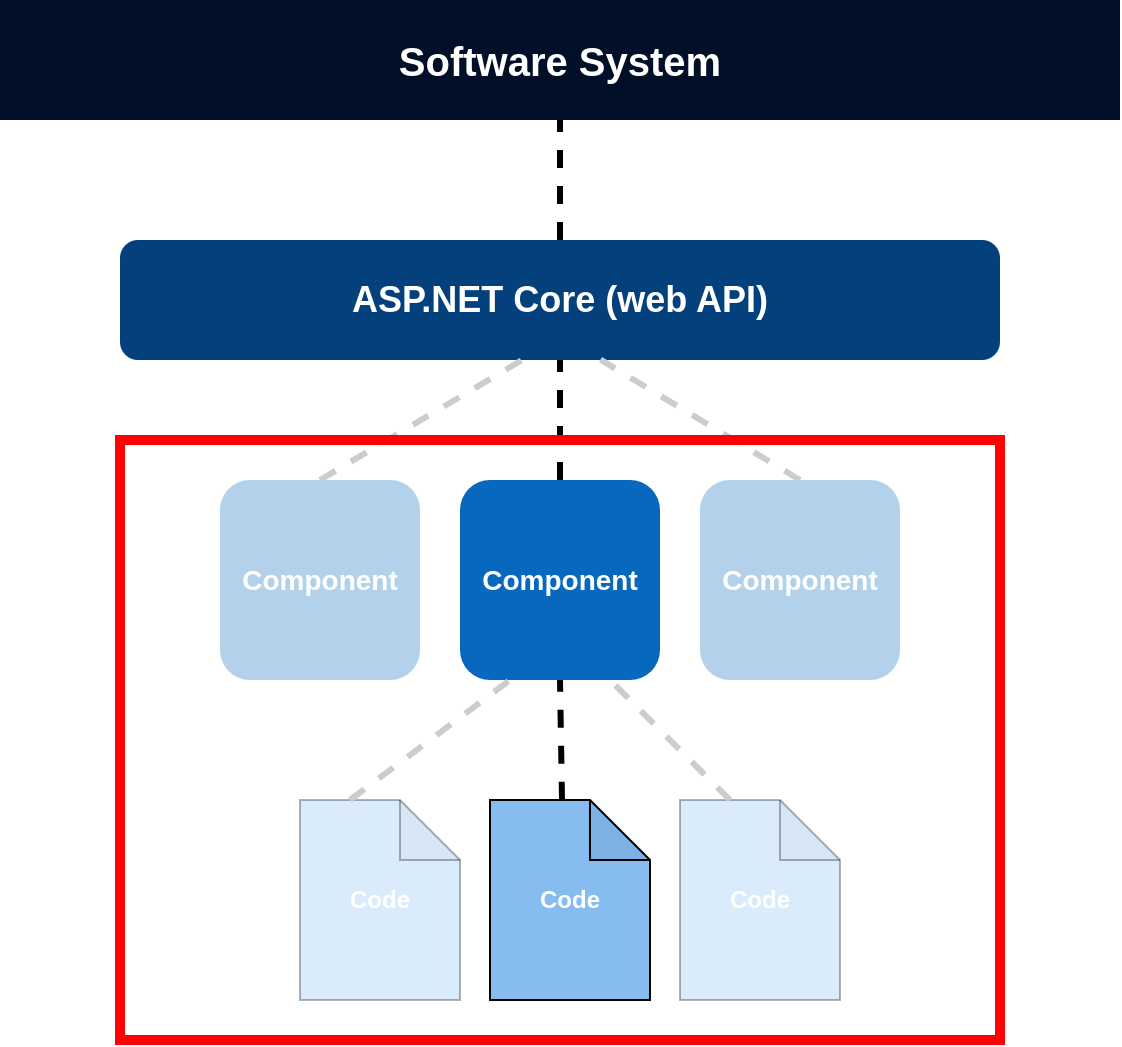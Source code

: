 <mxfile version="10.5.4" type="device"><diagram id="gWCJiBMQY-wNDP6Xdf_C" name="Page-1"><mxGraphModel dx="1139" dy="687" grid="1" gridSize="10" guides="1" tooltips="1" connect="1" arrows="1" fold="1" page="1" pageScale="1" pageWidth="850" pageHeight="1100" math="0" shadow="0"><root><mxCell id="0"/><mxCell id="1" parent="0"/><mxCell id="zuGb2djJwRKsbPwwvY7z-2" value="&lt;font style=&quot;font-size: 20px&quot;&gt;Software System&lt;/font&gt;" style="rounded=0;whiteSpace=wrap;html=1;fillColor=#011028;fontColor=#FFFFFF;fontStyle=1;strokeColor=none;" vertex="1" parent="1"><mxGeometry x="140" width="560" height="60" as="geometry"/></mxCell><mxCell id="zuGb2djJwRKsbPwwvY7z-14" value="" style="endArrow=none;dashed=1;html=1;fontColor=#FFFFFF;entryX=0.5;entryY=1;entryDx=0;entryDy=0;exitX=0.5;exitY=0;exitDx=0;exitDy=0;strokeWidth=3;" edge="1" parent="1" source="zuGb2djJwRKsbPwwvY7z-3" target="zuGb2djJwRKsbPwwvY7z-2"><mxGeometry width="50" height="50" relative="1" as="geometry"><mxPoint x="400" y="120" as="sourcePoint"/><mxPoint x="450" y="70" as="targetPoint"/></mxGeometry></mxCell><mxCell id="zuGb2djJwRKsbPwwvY7z-3" value="&lt;span style=&quot;font-size: 18px&quot;&gt;ASP.NET Core (web API)&lt;/span&gt;&lt;br&gt;" style="rounded=1;whiteSpace=wrap;html=1;fillColor=#03407C;fontStyle=1;fontColor=#FFFFFF;strokeColor=none;" vertex="1" parent="1"><mxGeometry x="200" y="120" width="440" height="60" as="geometry"/></mxCell><mxCell id="zuGb2djJwRKsbPwwvY7z-4" value="&lt;font style=&quot;font-size: 14px&quot;&gt;Component&lt;/font&gt;" style="rounded=1;whiteSpace=wrap;html=1;fillColor=#0868BE;strokeColor=none;fontStyle=1;fontColor=#FFFFFF;" vertex="1" parent="1"><mxGeometry x="370" y="240" width="100" height="100" as="geometry"/></mxCell><mxCell id="zuGb2djJwRKsbPwwvY7z-5" value="Code" style="shape=note;whiteSpace=wrap;html=1;backgroundOutline=1;darkOpacity=0.05;fillColor=#86BCF0;fontStyle=1;fontColor=#FFFFFF;" vertex="1" parent="1"><mxGeometry x="385" y="400" width="80" height="100" as="geometry"/></mxCell><mxCell id="zuGb2djJwRKsbPwwvY7z-9" value="&lt;font style=&quot;font-size: 14px&quot;&gt;Component&lt;/font&gt;" style="rounded=1;whiteSpace=wrap;html=1;fillColor=#0868BE;strokeColor=none;fontStyle=1;fontColor=#FFFFFF;opacity=30;" vertex="1" parent="1"><mxGeometry x="250" y="240" width="100" height="100" as="geometry"/></mxCell><mxCell id="zuGb2djJwRKsbPwwvY7z-10" value="&lt;font style=&quot;font-size: 14px&quot;&gt;Component&lt;/font&gt;" style="rounded=1;whiteSpace=wrap;html=1;fillColor=#0868BE;strokeColor=none;fontStyle=1;fontColor=#FFFFFF;opacity=30;" vertex="1" parent="1"><mxGeometry x="490" y="240" width="100" height="100" as="geometry"/></mxCell><mxCell id="zuGb2djJwRKsbPwwvY7z-11" value="Code" style="shape=note;whiteSpace=wrap;html=1;backgroundOutline=1;darkOpacity=0.05;fillColor=#86BCF0;fontStyle=1;fontColor=#FFFFFF;opacity=30;" vertex="1" parent="1"><mxGeometry x="290" y="400" width="80" height="100" as="geometry"/></mxCell><mxCell id="zuGb2djJwRKsbPwwvY7z-12" value="Code" style="shape=note;whiteSpace=wrap;html=1;backgroundOutline=1;darkOpacity=0.05;fillColor=#86BCF0;fontStyle=1;fontColor=#FFFFFF;opacity=30;" vertex="1" parent="1"><mxGeometry x="480" y="400" width="80" height="100" as="geometry"/></mxCell><mxCell id="zuGb2djJwRKsbPwwvY7z-15" value="" style="endArrow=none;dashed=1;html=1;fontColor=#FFFFFF;entryX=0.5;entryY=1;entryDx=0;entryDy=0;exitX=0.5;exitY=0;exitDx=0;exitDy=0;strokeWidth=3;" edge="1" parent="1" source="zuGb2djJwRKsbPwwvY7z-4" target="zuGb2djJwRKsbPwwvY7z-3"><mxGeometry width="50" height="50" relative="1" as="geometry"><mxPoint x="190" y="270" as="sourcePoint"/><mxPoint x="240" y="220" as="targetPoint"/></mxGeometry></mxCell><mxCell id="zuGb2djJwRKsbPwwvY7z-17" value="" style="endArrow=none;dashed=1;html=1;fontColor=#FFFFFF;entryX=0.5;entryY=1;entryDx=0;entryDy=0;exitX=0.45;exitY=-0.001;exitDx=0;exitDy=0;exitPerimeter=0;strokeWidth=3;" edge="1" parent="1" source="zuGb2djJwRKsbPwwvY7z-5" target="zuGb2djJwRKsbPwwvY7z-4"><mxGeometry width="50" height="50" relative="1" as="geometry"><mxPoint x="400" y="410" as="sourcePoint"/><mxPoint x="450" y="360" as="targetPoint"/></mxGeometry></mxCell><mxCell id="zuGb2djJwRKsbPwwvY7z-19" value="" style="endArrow=none;dashed=1;html=1;fontColor=#FFFFFF;entryX=0.456;entryY=1.004;entryDx=0;entryDy=0;exitX=0.5;exitY=0;exitDx=0;exitDy=0;strokeWidth=3;strokeColor=#CCCCCC;entryPerimeter=0;" edge="1" parent="1" source="zuGb2djJwRKsbPwwvY7z-9" target="zuGb2djJwRKsbPwwvY7z-3"><mxGeometry width="50" height="50" relative="1" as="geometry"><mxPoint x="430" y="250" as="sourcePoint"/><mxPoint x="430" y="190" as="targetPoint"/></mxGeometry></mxCell><mxCell id="zuGb2djJwRKsbPwwvY7z-20" value="" style="endArrow=none;dashed=1;html=1;fontColor=#FFFFFF;entryX=0.546;entryY=0.997;entryDx=0;entryDy=0;exitX=0.5;exitY=0;exitDx=0;exitDy=0;strokeWidth=3;strokeColor=#CCCCCC;entryPerimeter=0;" edge="1" parent="1" source="zuGb2djJwRKsbPwwvY7z-10" target="zuGb2djJwRKsbPwwvY7z-3"><mxGeometry width="50" height="50" relative="1" as="geometry"><mxPoint x="310.345" y="250.241" as="sourcePoint"/><mxPoint x="411.724" y="190.241" as="targetPoint"/></mxGeometry></mxCell><mxCell id="zuGb2djJwRKsbPwwvY7z-21" value="" style="endArrow=none;dashed=1;html=1;fontColor=#FFFFFF;entryX=0.25;entryY=1;entryDx=0;entryDy=0;exitX=0;exitY=0;exitDx=25;exitDy=0;strokeWidth=3;strokeColor=#CCCCCC;exitPerimeter=0;" edge="1" parent="1" source="zuGb2djJwRKsbPwwvY7z-11" target="zuGb2djJwRKsbPwwvY7z-4"><mxGeometry width="50" height="50" relative="1" as="geometry"><mxPoint x="310" y="330" as="sourcePoint"/><mxPoint x="412" y="270" as="targetPoint"/></mxGeometry></mxCell><mxCell id="zuGb2djJwRKsbPwwvY7z-22" value="" style="endArrow=none;dashed=1;html=1;fontColor=#FFFFFF;entryX=0.75;entryY=1;entryDx=0;entryDy=0;exitX=0;exitY=0;exitDx=25;exitDy=0;strokeWidth=3;strokeColor=#CCCCCC;exitPerimeter=0;" edge="1" parent="1" source="zuGb2djJwRKsbPwwvY7z-12" target="zuGb2djJwRKsbPwwvY7z-4"><mxGeometry width="50" height="50" relative="1" as="geometry"><mxPoint x="315" y="410" as="sourcePoint"/><mxPoint x="405" y="350" as="targetPoint"/></mxGeometry></mxCell><mxCell id="zuGb2djJwRKsbPwwvY7z-85" value="" style="rounded=0;whiteSpace=wrap;html=1;fillColor=none;fontColor=#FFFFFF;strokeColor=#ff0000;strokeWidth=5;" vertex="1" parent="1"><mxGeometry x="200" y="220" width="440" height="300" as="geometry"/></mxCell></root></mxGraphModel></diagram></mxfile>